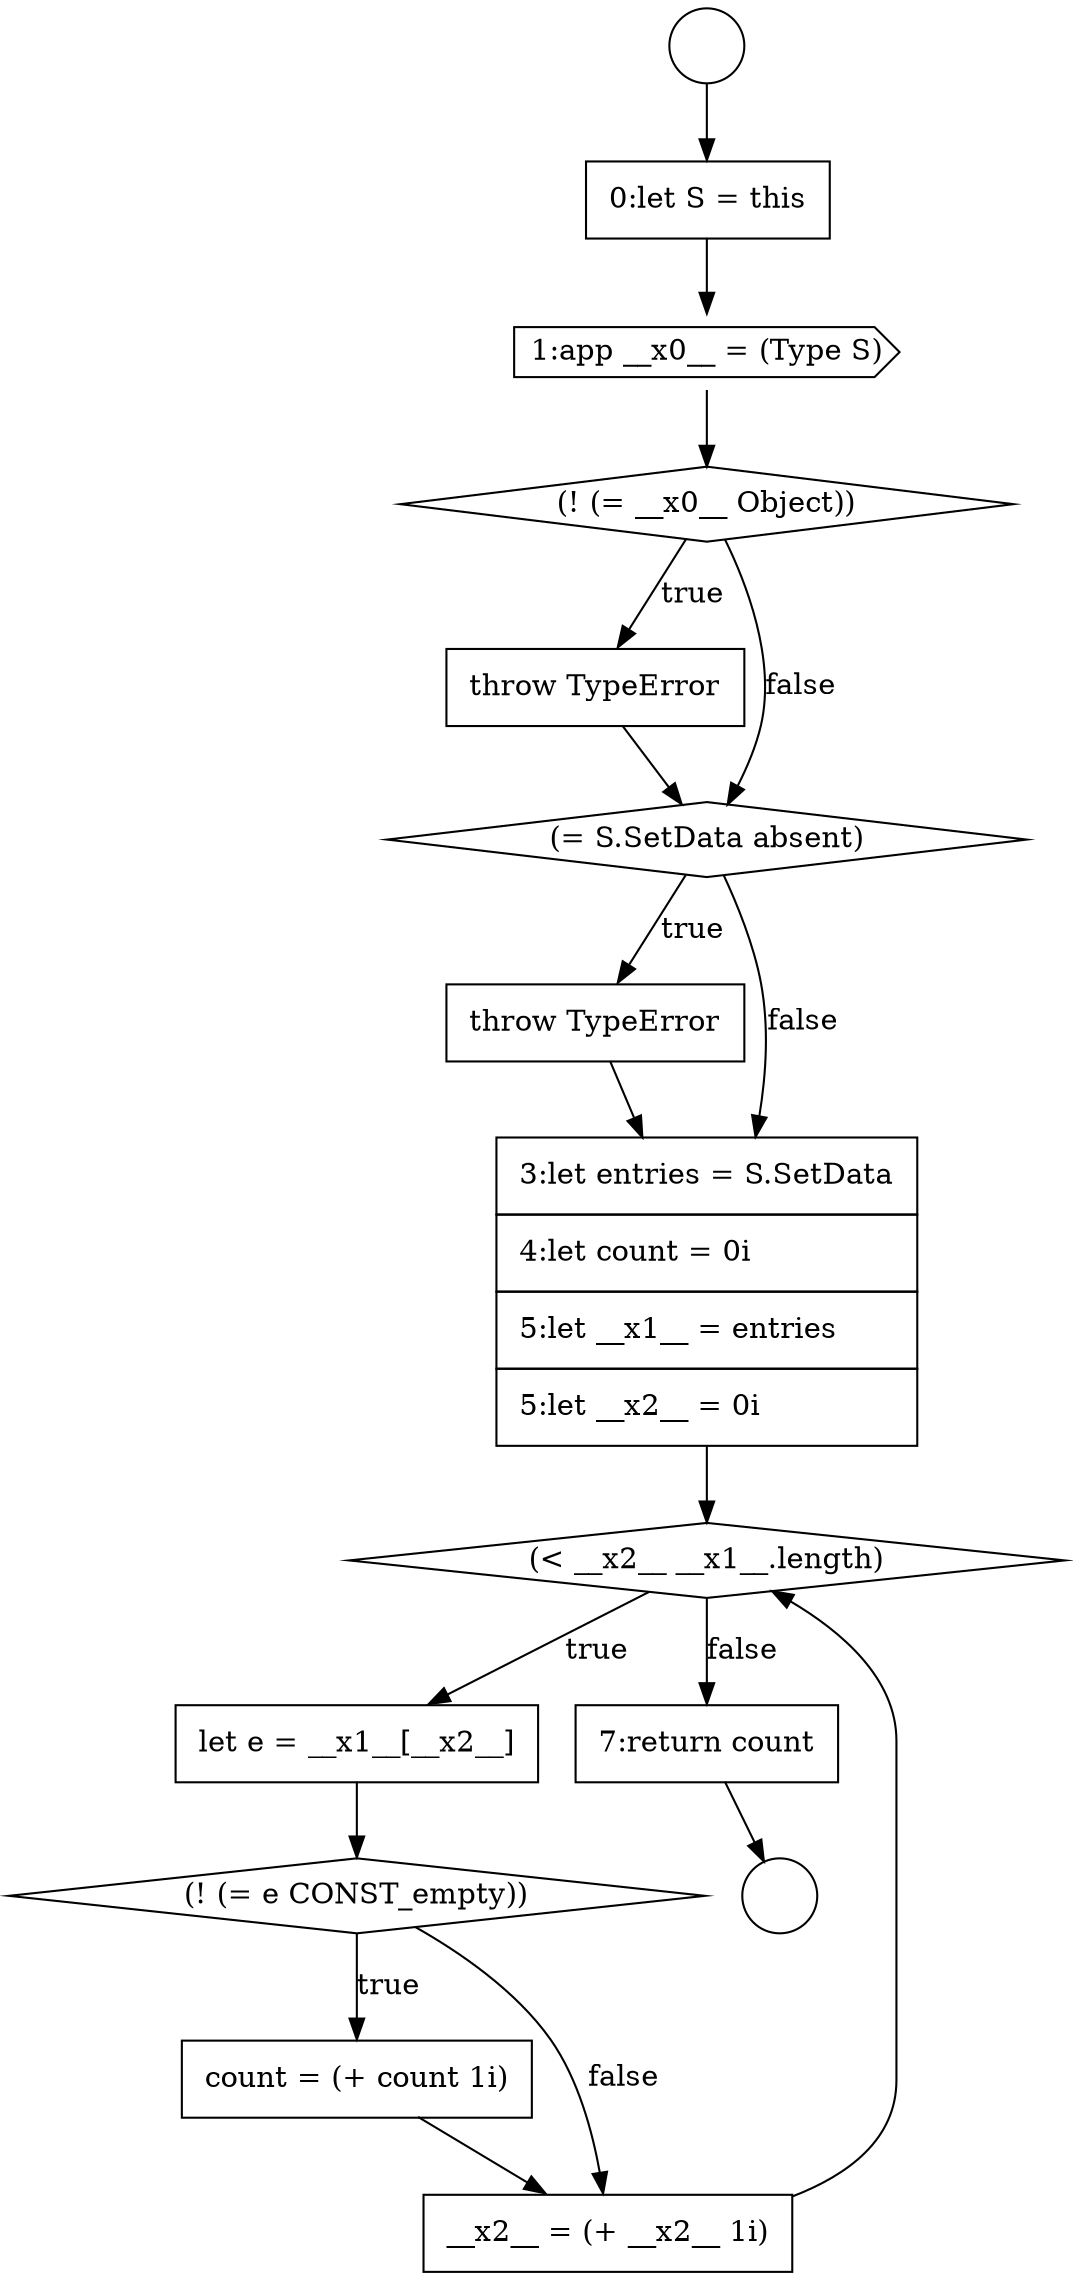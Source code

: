 digraph {
  node14922 [shape=none, margin=0, label=<<font color="black">
    <table border="0" cellborder="1" cellspacing="0" cellpadding="10">
      <tr><td align="left">throw TypeError</td></tr>
    </table>
  </font>> color="black" fillcolor="white" style=filled]
  node14927 [shape=none, margin=0, label=<<font color="black">
    <table border="0" cellborder="1" cellspacing="0" cellpadding="10">
      <tr><td align="left">let e = __x1__[__x2__]</td></tr>
    </table>
  </font>> color="black" fillcolor="white" style=filled]
  node14923 [shape=diamond, label=<<font color="black">(= S.SetData absent)</font>> color="black" fillcolor="white" style=filled]
  node14917 [shape=circle label=" " color="black" fillcolor="white" style=filled]
  node14921 [shape=diamond, label=<<font color="black">(! (= __x0__ Object))</font>> color="black" fillcolor="white" style=filled]
  node14926 [shape=diamond, label=<<font color="black">(&lt; __x2__ __x1__.length)</font>> color="black" fillcolor="white" style=filled]
  node14929 [shape=none, margin=0, label=<<font color="black">
    <table border="0" cellborder="1" cellspacing="0" cellpadding="10">
      <tr><td align="left">count = (+ count 1i)</td></tr>
    </table>
  </font>> color="black" fillcolor="white" style=filled]
  node14918 [shape=circle label=" " color="black" fillcolor="white" style=filled]
  node14919 [shape=none, margin=0, label=<<font color="black">
    <table border="0" cellborder="1" cellspacing="0" cellpadding="10">
      <tr><td align="left">0:let S = this</td></tr>
    </table>
  </font>> color="black" fillcolor="white" style=filled]
  node14931 [shape=none, margin=0, label=<<font color="black">
    <table border="0" cellborder="1" cellspacing="0" cellpadding="10">
      <tr><td align="left">7:return count</td></tr>
    </table>
  </font>> color="black" fillcolor="white" style=filled]
  node14928 [shape=diamond, label=<<font color="black">(! (= e CONST_empty))</font>> color="black" fillcolor="white" style=filled]
  node14924 [shape=none, margin=0, label=<<font color="black">
    <table border="0" cellborder="1" cellspacing="0" cellpadding="10">
      <tr><td align="left">throw TypeError</td></tr>
    </table>
  </font>> color="black" fillcolor="white" style=filled]
  node14920 [shape=cds, label=<<font color="black">1:app __x0__ = (Type S)</font>> color="black" fillcolor="white" style=filled]
  node14925 [shape=none, margin=0, label=<<font color="black">
    <table border="0" cellborder="1" cellspacing="0" cellpadding="10">
      <tr><td align="left">3:let entries = S.SetData</td></tr>
      <tr><td align="left">4:let count = 0i</td></tr>
      <tr><td align="left">5:let __x1__ = entries</td></tr>
      <tr><td align="left">5:let __x2__ = 0i</td></tr>
    </table>
  </font>> color="black" fillcolor="white" style=filled]
  node14930 [shape=none, margin=0, label=<<font color="black">
    <table border="0" cellborder="1" cellspacing="0" cellpadding="10">
      <tr><td align="left">__x2__ = (+ __x2__ 1i)</td></tr>
    </table>
  </font>> color="black" fillcolor="white" style=filled]
  node14924 -> node14925 [ color="black"]
  node14927 -> node14928 [ color="black"]
  node14926 -> node14927 [label=<<font color="black">true</font>> color="black"]
  node14926 -> node14931 [label=<<font color="black">false</font>> color="black"]
  node14930 -> node14926 [ color="black"]
  node14928 -> node14929 [label=<<font color="black">true</font>> color="black"]
  node14928 -> node14930 [label=<<font color="black">false</font>> color="black"]
  node14925 -> node14926 [ color="black"]
  node14922 -> node14923 [ color="black"]
  node14929 -> node14930 [ color="black"]
  node14920 -> node14921 [ color="black"]
  node14923 -> node14924 [label=<<font color="black">true</font>> color="black"]
  node14923 -> node14925 [label=<<font color="black">false</font>> color="black"]
  node14921 -> node14922 [label=<<font color="black">true</font>> color="black"]
  node14921 -> node14923 [label=<<font color="black">false</font>> color="black"]
  node14919 -> node14920 [ color="black"]
  node14931 -> node14918 [ color="black"]
  node14917 -> node14919 [ color="black"]
}
